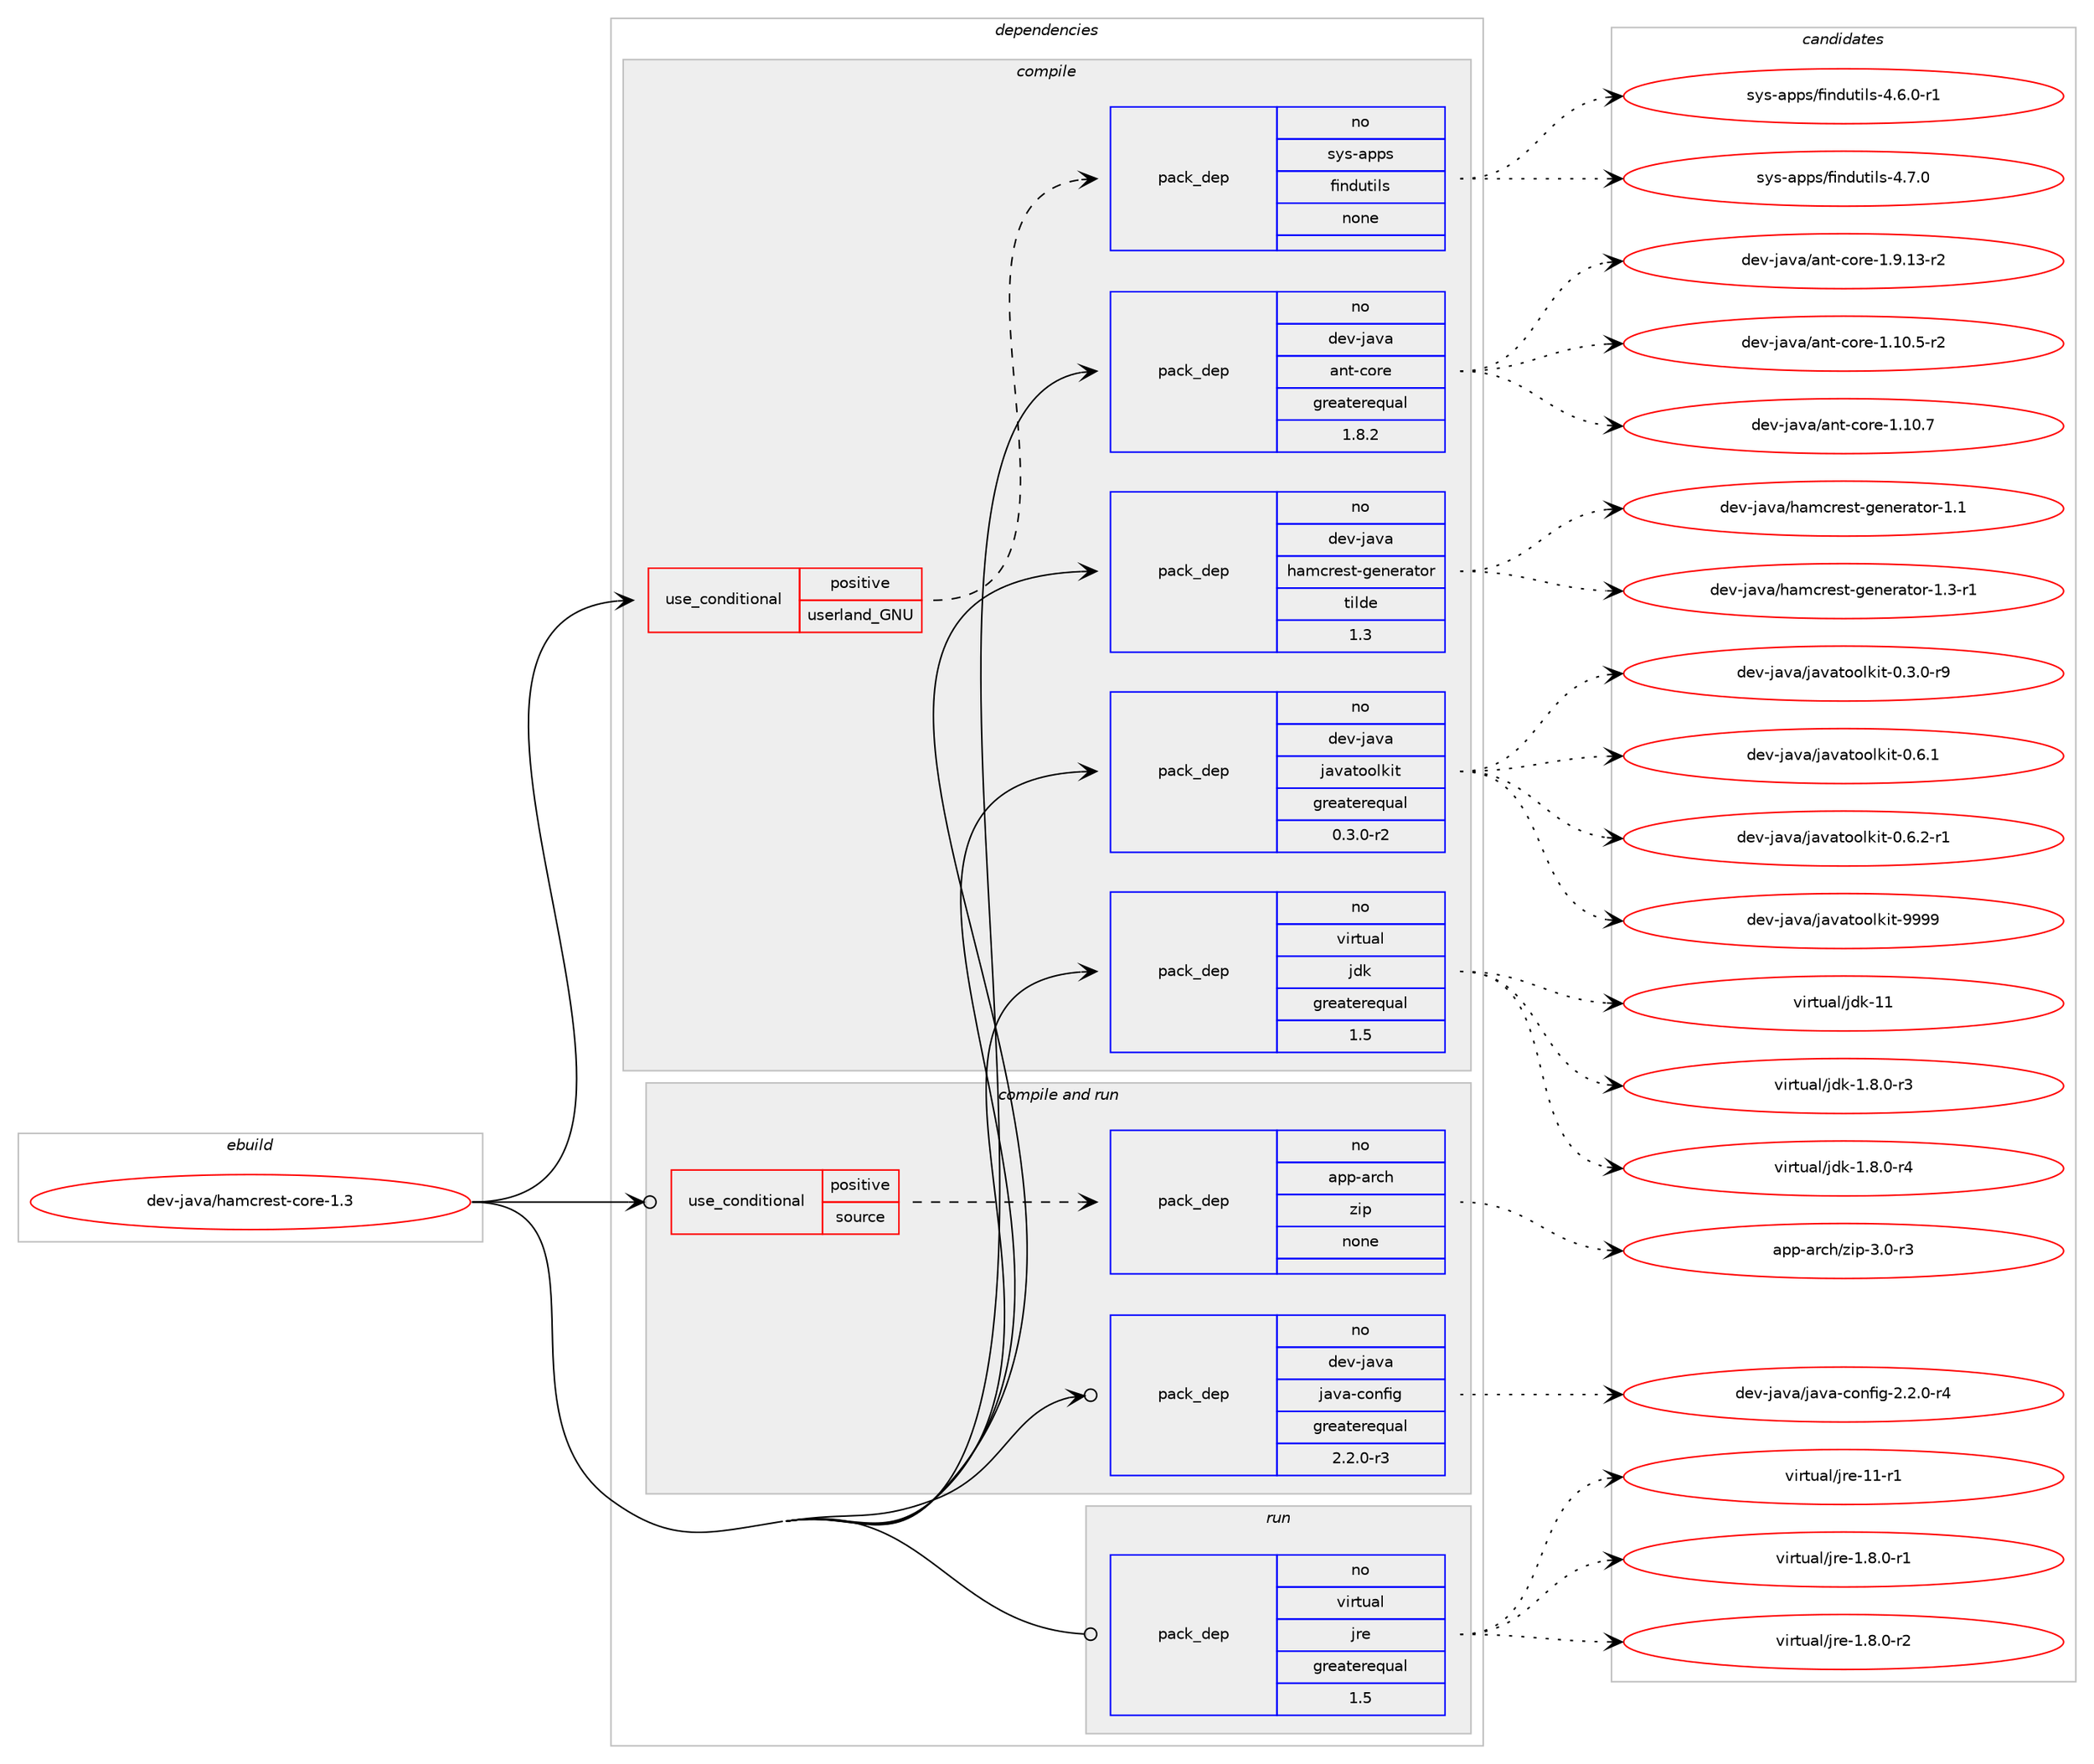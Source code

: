 digraph prolog {

# *************
# Graph options
# *************

newrank=true;
concentrate=true;
compound=true;
graph [rankdir=LR,fontname=Helvetica,fontsize=10,ranksep=1.5];#, ranksep=2.5, nodesep=0.2];
edge  [arrowhead=vee];
node  [fontname=Helvetica,fontsize=10];

# **********
# The ebuild
# **********

subgraph cluster_leftcol {
color=gray;
rank=same;
label=<<i>ebuild</i>>;
id [label="dev-java/hamcrest-core-1.3", color=red, width=4, href="../dev-java/hamcrest-core-1.3.svg"];
}

# ****************
# The dependencies
# ****************

subgraph cluster_midcol {
color=gray;
label=<<i>dependencies</i>>;
subgraph cluster_compile {
fillcolor="#eeeeee";
style=filled;
label=<<i>compile</i>>;
subgraph cond128844 {
dependency552822 [label=<<TABLE BORDER="0" CELLBORDER="1" CELLSPACING="0" CELLPADDING="4"><TR><TD ROWSPAN="3" CELLPADDING="10">use_conditional</TD></TR><TR><TD>positive</TD></TR><TR><TD>userland_GNU</TD></TR></TABLE>>, shape=none, color=red];
subgraph pack412806 {
dependency552823 [label=<<TABLE BORDER="0" CELLBORDER="1" CELLSPACING="0" CELLPADDING="4" WIDTH="220"><TR><TD ROWSPAN="6" CELLPADDING="30">pack_dep</TD></TR><TR><TD WIDTH="110">no</TD></TR><TR><TD>sys-apps</TD></TR><TR><TD>findutils</TD></TR><TR><TD>none</TD></TR><TR><TD></TD></TR></TABLE>>, shape=none, color=blue];
}
dependency552822:e -> dependency552823:w [weight=20,style="dashed",arrowhead="vee"];
}
id:e -> dependency552822:w [weight=20,style="solid",arrowhead="vee"];
subgraph pack412807 {
dependency552824 [label=<<TABLE BORDER="0" CELLBORDER="1" CELLSPACING="0" CELLPADDING="4" WIDTH="220"><TR><TD ROWSPAN="6" CELLPADDING="30">pack_dep</TD></TR><TR><TD WIDTH="110">no</TD></TR><TR><TD>dev-java</TD></TR><TR><TD>ant-core</TD></TR><TR><TD>greaterequal</TD></TR><TR><TD>1.8.2</TD></TR></TABLE>>, shape=none, color=blue];
}
id:e -> dependency552824:w [weight=20,style="solid",arrowhead="vee"];
subgraph pack412808 {
dependency552825 [label=<<TABLE BORDER="0" CELLBORDER="1" CELLSPACING="0" CELLPADDING="4" WIDTH="220"><TR><TD ROWSPAN="6" CELLPADDING="30">pack_dep</TD></TR><TR><TD WIDTH="110">no</TD></TR><TR><TD>dev-java</TD></TR><TR><TD>hamcrest-generator</TD></TR><TR><TD>tilde</TD></TR><TR><TD>1.3</TD></TR></TABLE>>, shape=none, color=blue];
}
id:e -> dependency552825:w [weight=20,style="solid",arrowhead="vee"];
subgraph pack412809 {
dependency552826 [label=<<TABLE BORDER="0" CELLBORDER="1" CELLSPACING="0" CELLPADDING="4" WIDTH="220"><TR><TD ROWSPAN="6" CELLPADDING="30">pack_dep</TD></TR><TR><TD WIDTH="110">no</TD></TR><TR><TD>dev-java</TD></TR><TR><TD>javatoolkit</TD></TR><TR><TD>greaterequal</TD></TR><TR><TD>0.3.0-r2</TD></TR></TABLE>>, shape=none, color=blue];
}
id:e -> dependency552826:w [weight=20,style="solid",arrowhead="vee"];
subgraph pack412810 {
dependency552827 [label=<<TABLE BORDER="0" CELLBORDER="1" CELLSPACING="0" CELLPADDING="4" WIDTH="220"><TR><TD ROWSPAN="6" CELLPADDING="30">pack_dep</TD></TR><TR><TD WIDTH="110">no</TD></TR><TR><TD>virtual</TD></TR><TR><TD>jdk</TD></TR><TR><TD>greaterequal</TD></TR><TR><TD>1.5</TD></TR></TABLE>>, shape=none, color=blue];
}
id:e -> dependency552827:w [weight=20,style="solid",arrowhead="vee"];
}
subgraph cluster_compileandrun {
fillcolor="#eeeeee";
style=filled;
label=<<i>compile and run</i>>;
subgraph cond128845 {
dependency552828 [label=<<TABLE BORDER="0" CELLBORDER="1" CELLSPACING="0" CELLPADDING="4"><TR><TD ROWSPAN="3" CELLPADDING="10">use_conditional</TD></TR><TR><TD>positive</TD></TR><TR><TD>source</TD></TR></TABLE>>, shape=none, color=red];
subgraph pack412811 {
dependency552829 [label=<<TABLE BORDER="0" CELLBORDER="1" CELLSPACING="0" CELLPADDING="4" WIDTH="220"><TR><TD ROWSPAN="6" CELLPADDING="30">pack_dep</TD></TR><TR><TD WIDTH="110">no</TD></TR><TR><TD>app-arch</TD></TR><TR><TD>zip</TD></TR><TR><TD>none</TD></TR><TR><TD></TD></TR></TABLE>>, shape=none, color=blue];
}
dependency552828:e -> dependency552829:w [weight=20,style="dashed",arrowhead="vee"];
}
id:e -> dependency552828:w [weight=20,style="solid",arrowhead="odotvee"];
subgraph pack412812 {
dependency552830 [label=<<TABLE BORDER="0" CELLBORDER="1" CELLSPACING="0" CELLPADDING="4" WIDTH="220"><TR><TD ROWSPAN="6" CELLPADDING="30">pack_dep</TD></TR><TR><TD WIDTH="110">no</TD></TR><TR><TD>dev-java</TD></TR><TR><TD>java-config</TD></TR><TR><TD>greaterequal</TD></TR><TR><TD>2.2.0-r3</TD></TR></TABLE>>, shape=none, color=blue];
}
id:e -> dependency552830:w [weight=20,style="solid",arrowhead="odotvee"];
}
subgraph cluster_run {
fillcolor="#eeeeee";
style=filled;
label=<<i>run</i>>;
subgraph pack412813 {
dependency552831 [label=<<TABLE BORDER="0" CELLBORDER="1" CELLSPACING="0" CELLPADDING="4" WIDTH="220"><TR><TD ROWSPAN="6" CELLPADDING="30">pack_dep</TD></TR><TR><TD WIDTH="110">no</TD></TR><TR><TD>virtual</TD></TR><TR><TD>jre</TD></TR><TR><TD>greaterequal</TD></TR><TR><TD>1.5</TD></TR></TABLE>>, shape=none, color=blue];
}
id:e -> dependency552831:w [weight=20,style="solid",arrowhead="odot"];
}
}

# **************
# The candidates
# **************

subgraph cluster_choices {
rank=same;
color=gray;
label=<<i>candidates</i>>;

subgraph choice412806 {
color=black;
nodesep=1;
choice1151211154597112112115471021051101001171161051081154552465446484511449 [label="sys-apps/findutils-4.6.0-r1", color=red, width=4,href="../sys-apps/findutils-4.6.0-r1.svg"];
choice115121115459711211211547102105110100117116105108115455246554648 [label="sys-apps/findutils-4.7.0", color=red, width=4,href="../sys-apps/findutils-4.7.0.svg"];
dependency552823:e -> choice1151211154597112112115471021051101001171161051081154552465446484511449:w [style=dotted,weight="100"];
dependency552823:e -> choice115121115459711211211547102105110100117116105108115455246554648:w [style=dotted,weight="100"];
}
subgraph choice412807 {
color=black;
nodesep=1;
choice10010111845106971189747971101164599111114101454946494846534511450 [label="dev-java/ant-core-1.10.5-r2", color=red, width=4,href="../dev-java/ant-core-1.10.5-r2.svg"];
choice1001011184510697118974797110116459911111410145494649484655 [label="dev-java/ant-core-1.10.7", color=red, width=4,href="../dev-java/ant-core-1.10.7.svg"];
choice10010111845106971189747971101164599111114101454946574649514511450 [label="dev-java/ant-core-1.9.13-r2", color=red, width=4,href="../dev-java/ant-core-1.9.13-r2.svg"];
dependency552824:e -> choice10010111845106971189747971101164599111114101454946494846534511450:w [style=dotted,weight="100"];
dependency552824:e -> choice1001011184510697118974797110116459911111410145494649484655:w [style=dotted,weight="100"];
dependency552824:e -> choice10010111845106971189747971101164599111114101454946574649514511450:w [style=dotted,weight="100"];
}
subgraph choice412808 {
color=black;
nodesep=1;
choice100101118451069711897471049710999114101115116451031011101011149711611111445494649 [label="dev-java/hamcrest-generator-1.1", color=red, width=4,href="../dev-java/hamcrest-generator-1.1.svg"];
choice1001011184510697118974710497109991141011151164510310111010111497116111114454946514511449 [label="dev-java/hamcrest-generator-1.3-r1", color=red, width=4,href="../dev-java/hamcrest-generator-1.3-r1.svg"];
dependency552825:e -> choice100101118451069711897471049710999114101115116451031011101011149711611111445494649:w [style=dotted,weight="100"];
dependency552825:e -> choice1001011184510697118974710497109991141011151164510310111010111497116111114454946514511449:w [style=dotted,weight="100"];
}
subgraph choice412809 {
color=black;
nodesep=1;
choice1001011184510697118974710697118971161111111081071051164548465146484511457 [label="dev-java/javatoolkit-0.3.0-r9", color=red, width=4,href="../dev-java/javatoolkit-0.3.0-r9.svg"];
choice100101118451069711897471069711897116111111108107105116454846544649 [label="dev-java/javatoolkit-0.6.1", color=red, width=4,href="../dev-java/javatoolkit-0.6.1.svg"];
choice1001011184510697118974710697118971161111111081071051164548465446504511449 [label="dev-java/javatoolkit-0.6.2-r1", color=red, width=4,href="../dev-java/javatoolkit-0.6.2-r1.svg"];
choice1001011184510697118974710697118971161111111081071051164557575757 [label="dev-java/javatoolkit-9999", color=red, width=4,href="../dev-java/javatoolkit-9999.svg"];
dependency552826:e -> choice1001011184510697118974710697118971161111111081071051164548465146484511457:w [style=dotted,weight="100"];
dependency552826:e -> choice100101118451069711897471069711897116111111108107105116454846544649:w [style=dotted,weight="100"];
dependency552826:e -> choice1001011184510697118974710697118971161111111081071051164548465446504511449:w [style=dotted,weight="100"];
dependency552826:e -> choice1001011184510697118974710697118971161111111081071051164557575757:w [style=dotted,weight="100"];
}
subgraph choice412810 {
color=black;
nodesep=1;
choice11810511411611797108471061001074549465646484511451 [label="virtual/jdk-1.8.0-r3", color=red, width=4,href="../virtual/jdk-1.8.0-r3.svg"];
choice11810511411611797108471061001074549465646484511452 [label="virtual/jdk-1.8.0-r4", color=red, width=4,href="../virtual/jdk-1.8.0-r4.svg"];
choice1181051141161179710847106100107454949 [label="virtual/jdk-11", color=red, width=4,href="../virtual/jdk-11.svg"];
dependency552827:e -> choice11810511411611797108471061001074549465646484511451:w [style=dotted,weight="100"];
dependency552827:e -> choice11810511411611797108471061001074549465646484511452:w [style=dotted,weight="100"];
dependency552827:e -> choice1181051141161179710847106100107454949:w [style=dotted,weight="100"];
}
subgraph choice412811 {
color=black;
nodesep=1;
choice9711211245971149910447122105112455146484511451 [label="app-arch/zip-3.0-r3", color=red, width=4,href="../app-arch/zip-3.0-r3.svg"];
dependency552829:e -> choice9711211245971149910447122105112455146484511451:w [style=dotted,weight="100"];
}
subgraph choice412812 {
color=black;
nodesep=1;
choice10010111845106971189747106971189745991111101021051034550465046484511452 [label="dev-java/java-config-2.2.0-r4", color=red, width=4,href="../dev-java/java-config-2.2.0-r4.svg"];
dependency552830:e -> choice10010111845106971189747106971189745991111101021051034550465046484511452:w [style=dotted,weight="100"];
}
subgraph choice412813 {
color=black;
nodesep=1;
choice11810511411611797108471061141014549465646484511449 [label="virtual/jre-1.8.0-r1", color=red, width=4,href="../virtual/jre-1.8.0-r1.svg"];
choice11810511411611797108471061141014549465646484511450 [label="virtual/jre-1.8.0-r2", color=red, width=4,href="../virtual/jre-1.8.0-r2.svg"];
choice11810511411611797108471061141014549494511449 [label="virtual/jre-11-r1", color=red, width=4,href="../virtual/jre-11-r1.svg"];
dependency552831:e -> choice11810511411611797108471061141014549465646484511449:w [style=dotted,weight="100"];
dependency552831:e -> choice11810511411611797108471061141014549465646484511450:w [style=dotted,weight="100"];
dependency552831:e -> choice11810511411611797108471061141014549494511449:w [style=dotted,weight="100"];
}
}

}
